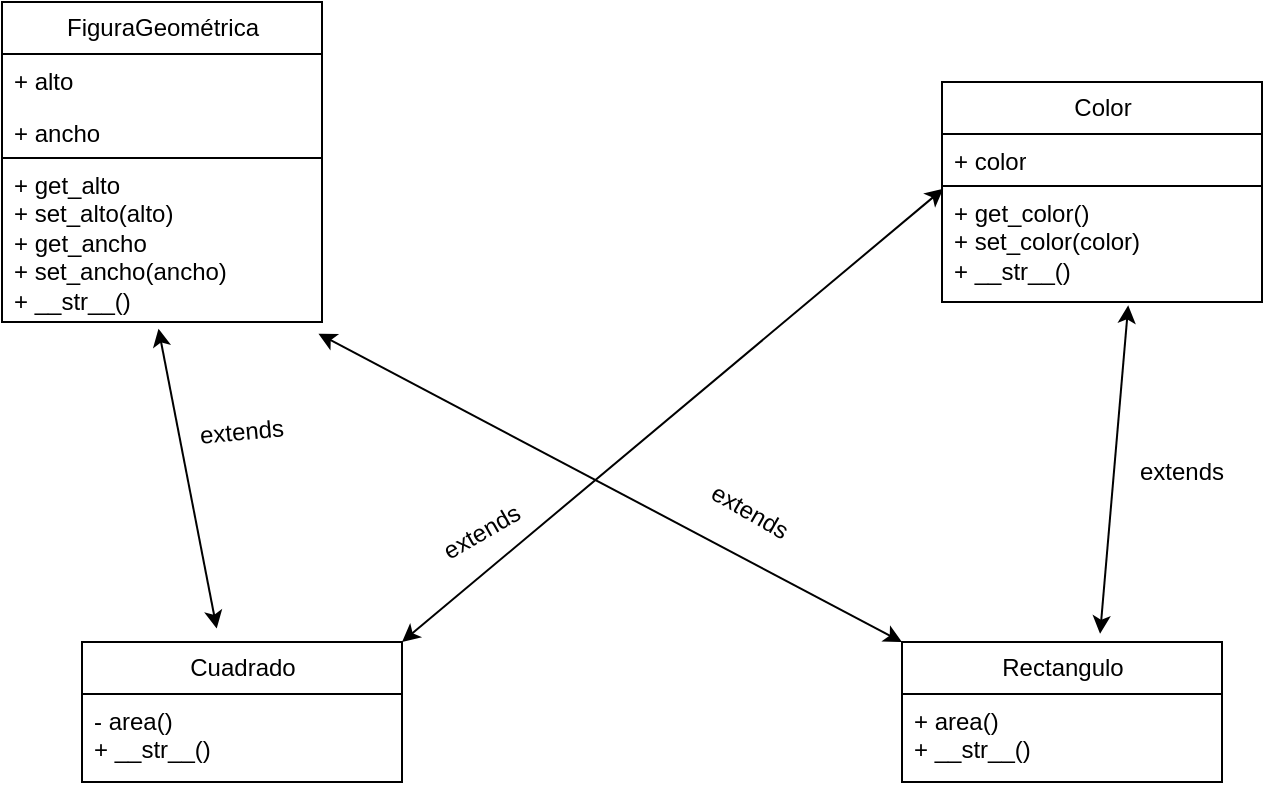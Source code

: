 <mxfile>
    <diagram id="8rX8LWsdJc4btJ75skR6" name="Página-1">
        <mxGraphModel dx="821" dy="614" grid="1" gridSize="10" guides="1" tooltips="1" connect="1" arrows="1" fold="1" page="1" pageScale="1" pageWidth="827" pageHeight="1169" math="0" shadow="0">
            <root>
                <mxCell id="0"/>
                <mxCell id="1" parent="0"/>
                <mxCell id="2" value="FiguraGeométrica" style="swimlane;fontStyle=0;childLayout=stackLayout;horizontal=1;startSize=26;fillColor=none;horizontalStack=0;resizeParent=1;resizeParentMax=0;resizeLast=0;collapsible=1;marginBottom=0;html=1;" parent="1" vertex="1">
                    <mxGeometry x="40" y="40" width="160" height="78" as="geometry"/>
                </mxCell>
                <mxCell id="3" value="+ alto" style="text;strokeColor=none;fillColor=none;align=left;verticalAlign=top;spacingLeft=4;spacingRight=4;overflow=hidden;rotatable=0;points=[[0,0.5],[1,0.5]];portConstraint=eastwest;whiteSpace=wrap;html=1;" parent="2" vertex="1">
                    <mxGeometry y="26" width="160" height="26" as="geometry"/>
                </mxCell>
                <mxCell id="4" value="+ ancho" style="text;strokeColor=none;fillColor=none;align=left;verticalAlign=top;spacingLeft=4;spacingRight=4;overflow=hidden;rotatable=0;points=[[0,0.5],[1,0.5]];portConstraint=eastwest;whiteSpace=wrap;html=1;" parent="2" vertex="1">
                    <mxGeometry y="52" width="160" height="26" as="geometry"/>
                </mxCell>
                <mxCell id="6" value="Cuadrado" style="swimlane;fontStyle=0;childLayout=stackLayout;horizontal=1;startSize=26;fillColor=none;horizontalStack=0;resizeParent=1;resizeParentMax=0;resizeLast=0;collapsible=1;marginBottom=0;html=1;" parent="1" vertex="1">
                    <mxGeometry x="80" y="360" width="160" height="70" as="geometry"/>
                </mxCell>
                <mxCell id="7" value="- area()&lt;br&gt;+ __str__()" style="text;strokeColor=none;fillColor=none;align=left;verticalAlign=top;spacingLeft=4;spacingRight=4;overflow=hidden;rotatable=0;points=[[0,0.5],[1,0.5]];portConstraint=eastwest;whiteSpace=wrap;html=1;" parent="6" vertex="1">
                    <mxGeometry y="26" width="160" height="44" as="geometry"/>
                </mxCell>
                <mxCell id="9" value="Color" style="swimlane;fontStyle=0;childLayout=stackLayout;horizontal=1;startSize=26;fillColor=none;horizontalStack=0;resizeParent=1;resizeParentMax=0;resizeLast=0;collapsible=1;marginBottom=0;html=1;" parent="1" vertex="1">
                    <mxGeometry x="510" y="80" width="160" height="52" as="geometry"/>
                </mxCell>
                <mxCell id="10" value="+ color" style="text;strokeColor=none;fillColor=none;align=left;verticalAlign=top;spacingLeft=4;spacingRight=4;overflow=hidden;rotatable=0;points=[[0,0.5],[1,0.5]];portConstraint=eastwest;whiteSpace=wrap;html=1;" parent="9" vertex="1">
                    <mxGeometry y="26" width="160" height="26" as="geometry"/>
                </mxCell>
                <mxCell id="12" value="" style="endArrow=classic;startArrow=classic;html=1;exitX=1;exitY=0;exitDx=0;exitDy=0;entryX=0.004;entryY=1.052;entryDx=0;entryDy=0;entryPerimeter=0;" parent="1" edge="1" target="10" source="6">
                    <mxGeometry width="50" height="50" relative="1" as="geometry">
                        <mxPoint x="390" y="310" as="sourcePoint"/>
                        <mxPoint x="500" y="130" as="targetPoint"/>
                    </mxGeometry>
                </mxCell>
                <mxCell id="13" value="" style="endArrow=classic;startArrow=classic;html=1;exitX=0.421;exitY=-0.096;exitDx=0;exitDy=0;exitPerimeter=0;entryX=0.489;entryY=1.041;entryDx=0;entryDy=0;entryPerimeter=0;" parent="1" edge="1" target="23" source="6">
                    <mxGeometry width="50" height="50" relative="1" as="geometry">
                        <mxPoint x="370" y="310" as="sourcePoint"/>
                        <mxPoint x="120" y="220" as="targetPoint"/>
                    </mxGeometry>
                </mxCell>
                <mxCell id="16" value="extends" style="text;html=1;strokeColor=none;fillColor=none;align=center;verticalAlign=middle;whiteSpace=wrap;rounded=0;rotation=-5;" parent="1" vertex="1">
                    <mxGeometry x="130" y="240" width="60" height="30" as="geometry"/>
                </mxCell>
                <mxCell id="17" value="extends" style="text;html=1;strokeColor=none;fillColor=none;align=center;verticalAlign=middle;whiteSpace=wrap;rounded=0;rotation=-30;" parent="1" vertex="1">
                    <mxGeometry x="250" y="290" width="60" height="30" as="geometry"/>
                </mxCell>
                <mxCell id="18" value="Rectangulo" style="swimlane;fontStyle=0;childLayout=stackLayout;horizontal=1;startSize=26;fillColor=none;horizontalStack=0;resizeParent=1;resizeParentMax=0;resizeLast=0;collapsible=1;marginBottom=0;html=1;" vertex="1" parent="1">
                    <mxGeometry x="490" y="360" width="160" height="70" as="geometry"/>
                </mxCell>
                <mxCell id="19" value="+ area()&lt;br&gt;+ __str__()" style="text;strokeColor=none;fillColor=none;align=left;verticalAlign=top;spacingLeft=4;spacingRight=4;overflow=hidden;rotatable=0;points=[[0,0.5],[1,0.5]];portConstraint=eastwest;whiteSpace=wrap;html=1;" vertex="1" parent="18">
                    <mxGeometry y="26" width="160" height="44" as="geometry"/>
                </mxCell>
                <mxCell id="22" value="+ get_color()&lt;br&gt;+ set_color(color)&lt;br&gt;+ __str__()" style="text;strokeColor=default;fillColor=none;align=left;verticalAlign=top;spacingLeft=4;spacingRight=4;overflow=hidden;rotatable=0;points=[[0,0.5],[1,0.5]];portConstraint=eastwest;whiteSpace=wrap;html=1;" vertex="1" parent="1">
                    <mxGeometry x="510" y="132" width="160" height="58" as="geometry"/>
                </mxCell>
                <mxCell id="23" value="+ get_alto&lt;br&gt;+ set_alto(alto)&lt;br&gt;+ get_ancho&lt;br&gt;+ set_ancho(ancho)&lt;br&gt;+ __str__()" style="text;strokeColor=default;fillColor=none;align=left;verticalAlign=top;spacingLeft=4;spacingRight=4;overflow=hidden;rotatable=0;points=[[0,0.5],[1,0.5]];portConstraint=eastwest;whiteSpace=wrap;html=1;" vertex="1" parent="1">
                    <mxGeometry x="40" y="118" width="160" height="82" as="geometry"/>
                </mxCell>
                <mxCell id="24" value="" style="endArrow=classic;startArrow=classic;html=1;exitX=0;exitY=0;exitDx=0;exitDy=0;entryX=0.989;entryY=1.071;entryDx=0;entryDy=0;entryPerimeter=0;" edge="1" parent="1" source="18" target="23">
                    <mxGeometry width="50" height="50" relative="1" as="geometry">
                        <mxPoint x="489.12" y="379.96" as="sourcePoint"/>
                        <mxPoint x="460" y="230.042" as="targetPoint"/>
                    </mxGeometry>
                </mxCell>
                <mxCell id="25" value="" style="endArrow=classic;startArrow=classic;html=1;exitX=0.619;exitY=-0.059;exitDx=0;exitDy=0;entryX=0.582;entryY=1.029;entryDx=0;entryDy=0;entryPerimeter=0;exitPerimeter=0;" edge="1" parent="1" source="18" target="22">
                    <mxGeometry width="50" height="50" relative="1" as="geometry">
                        <mxPoint x="350" y="418.32" as="sourcePoint"/>
                        <mxPoint x="620.64" y="191.672" as="targetPoint"/>
                    </mxGeometry>
                </mxCell>
                <mxCell id="26" value="extends" style="text;html=1;strokeColor=none;fillColor=none;align=center;verticalAlign=middle;whiteSpace=wrap;rounded=0;rotation=30;" vertex="1" parent="1">
                    <mxGeometry x="384" y="280" width="60" height="30" as="geometry"/>
                </mxCell>
                <mxCell id="27" value="extends" style="text;html=1;strokeColor=none;fillColor=none;align=center;verticalAlign=middle;whiteSpace=wrap;rounded=0;rotation=0;" vertex="1" parent="1">
                    <mxGeometry x="600" y="260" width="60" height="30" as="geometry"/>
                </mxCell>
            </root>
        </mxGraphModel>
    </diagram>
</mxfile>